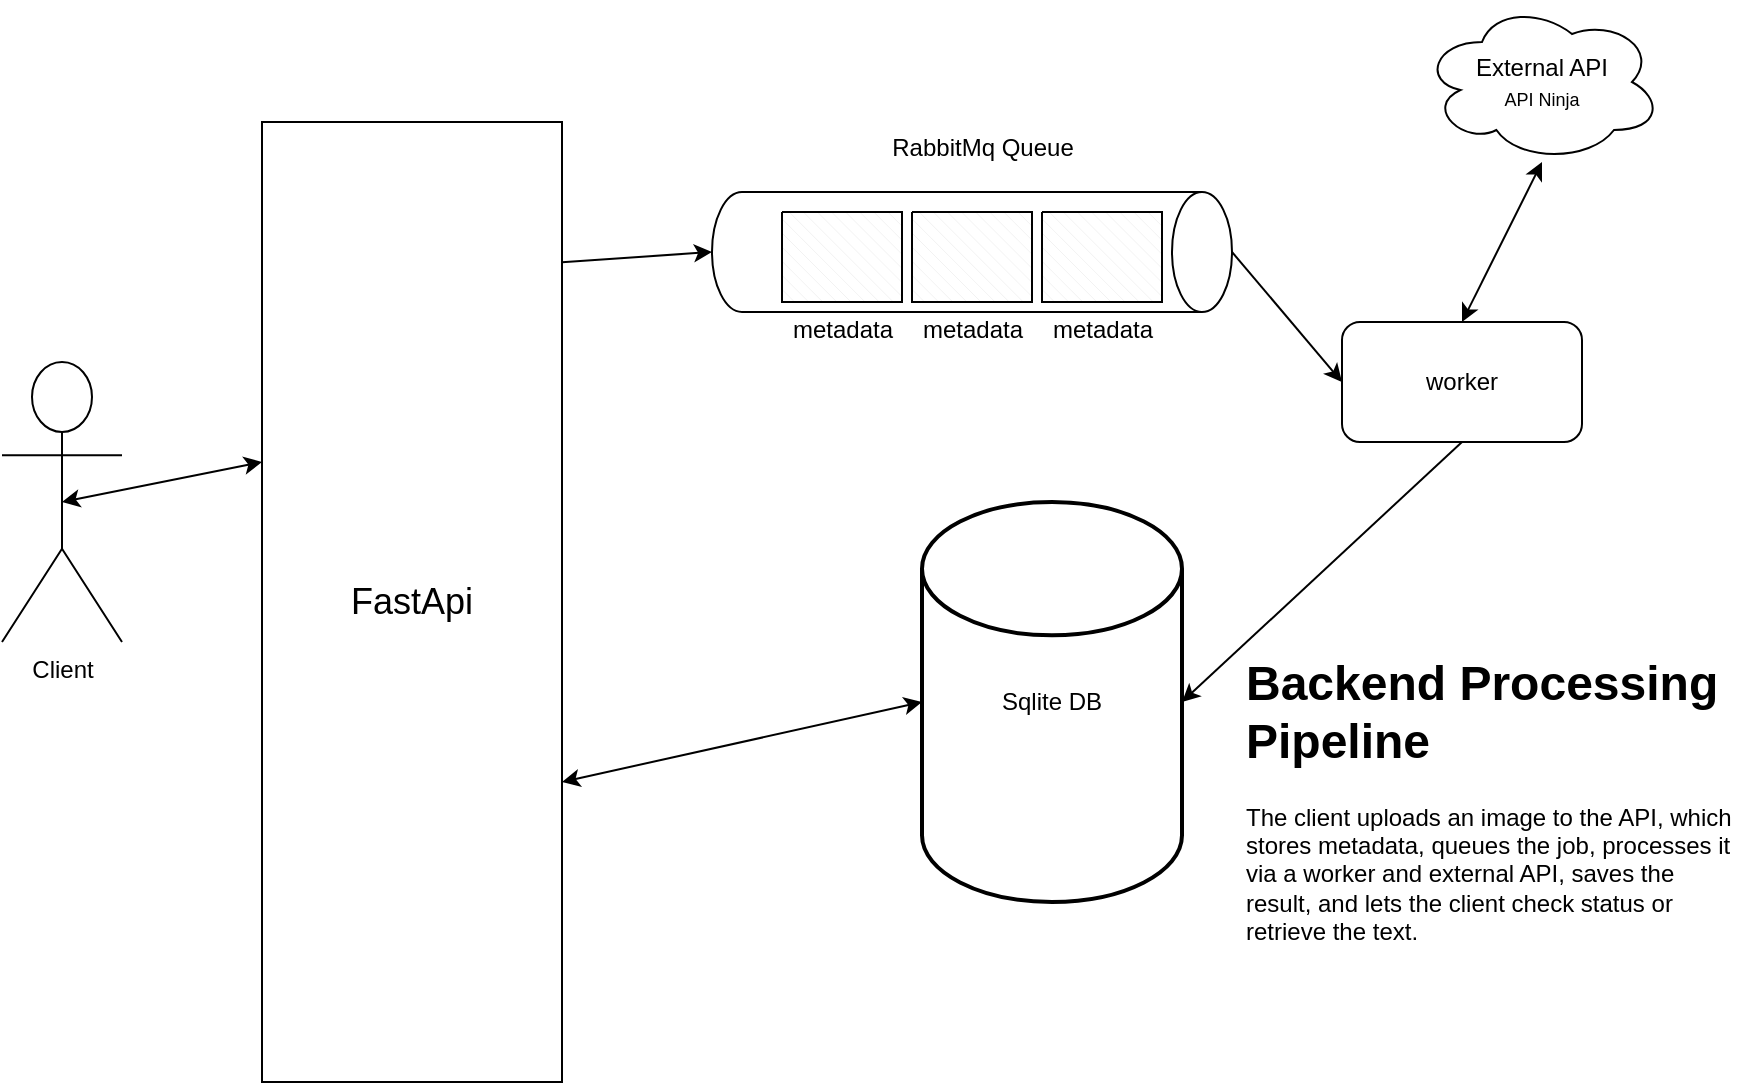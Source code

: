 <mxfile version="28.1.0">
  <diagram name="Page-1" id="79PcZR3fXg1IaNj6N5b1">
    <mxGraphModel dx="1042" dy="1412" grid="1" gridSize="10" guides="1" tooltips="1" connect="1" arrows="1" fold="1" page="1" pageScale="1" pageWidth="1100" pageHeight="850" math="0" shadow="0">
      <root>
        <mxCell id="0" />
        <mxCell id="1" parent="0" />
        <mxCell id="Jx81JYnvYl7TlkvAPp9E-1" value="Client" style="shape=umlActor;verticalLabelPosition=bottom;verticalAlign=top;html=1;outlineConnect=0;" vertex="1" parent="1">
          <mxGeometry x="10" y="160" width="60" height="140" as="geometry" />
        </mxCell>
        <mxCell id="Jx81JYnvYl7TlkvAPp9E-2" value="&lt;font style=&quot;font-size: 18px;&quot;&gt;FastApi&lt;/font&gt;" style="rounded=0;whiteSpace=wrap;html=1;" vertex="1" parent="1">
          <mxGeometry x="140" y="40" width="150" height="480" as="geometry" />
        </mxCell>
        <mxCell id="Jx81JYnvYl7TlkvAPp9E-3" value="Sqlite DB" style="strokeWidth=2;html=1;shape=mxgraph.flowchart.database;whiteSpace=wrap;" vertex="1" parent="1">
          <mxGeometry x="470" y="230" width="130" height="200" as="geometry" />
        </mxCell>
        <mxCell id="Jx81JYnvYl7TlkvAPp9E-4" value="" style="shape=cylinder3;whiteSpace=wrap;html=1;boundedLbl=1;backgroundOutline=1;size=15;rotation=90;" vertex="1" parent="1">
          <mxGeometry x="465" y="-25" width="60" height="260" as="geometry" />
        </mxCell>
        <mxCell id="Jx81JYnvYl7TlkvAPp9E-6" value="" style="endArrow=classic;html=1;rounded=0;entryX=0.5;entryY=1;entryDx=0;entryDy=0;entryPerimeter=0;exitX=1;exitY=0.146;exitDx=0;exitDy=0;exitPerimeter=0;" edge="1" parent="1" source="Jx81JYnvYl7TlkvAPp9E-2" target="Jx81JYnvYl7TlkvAPp9E-4">
          <mxGeometry width="50" height="50" relative="1" as="geometry">
            <mxPoint x="310" y="160" as="sourcePoint" />
            <mxPoint x="360" y="110" as="targetPoint" />
          </mxGeometry>
        </mxCell>
        <mxCell id="Jx81JYnvYl7TlkvAPp9E-8" value="metadata" style="verticalLabelPosition=bottom;verticalAlign=top;html=1;shape=mxgraph.basic.patternFillRect;fillStyle=diagRev;step=5;fillStrokeWidth=0.2;fillStrokeColor=#dddddd;" vertex="1" parent="1">
          <mxGeometry x="530" y="85" width="60" height="45" as="geometry" />
        </mxCell>
        <mxCell id="Jx81JYnvYl7TlkvAPp9E-9" value="metadata" style="verticalLabelPosition=bottom;verticalAlign=top;html=1;shape=mxgraph.basic.patternFillRect;fillStyle=diagRev;step=5;fillStrokeWidth=0.2;fillStrokeColor=#dddddd;" vertex="1" parent="1">
          <mxGeometry x="465" y="85" width="60" height="45" as="geometry" />
        </mxCell>
        <mxCell id="Jx81JYnvYl7TlkvAPp9E-10" value="metadata" style="verticalLabelPosition=bottom;verticalAlign=top;html=1;shape=mxgraph.basic.patternFillRect;fillStyle=diagRev;step=5;fillStrokeWidth=0.2;fillStrokeColor=#dddddd;" vertex="1" parent="1">
          <mxGeometry x="400" y="85" width="60" height="45" as="geometry" />
        </mxCell>
        <mxCell id="Jx81JYnvYl7TlkvAPp9E-11" value="worker" style="rounded=1;whiteSpace=wrap;html=1;" vertex="1" parent="1">
          <mxGeometry x="680" y="140" width="120" height="60" as="geometry" />
        </mxCell>
        <mxCell id="Jx81JYnvYl7TlkvAPp9E-12" value="" style="endArrow=classic;html=1;rounded=0;exitX=0.5;exitY=0;exitDx=0;exitDy=0;exitPerimeter=0;entryX=0;entryY=0.5;entryDx=0;entryDy=0;" edge="1" parent="1" source="Jx81JYnvYl7TlkvAPp9E-4" target="Jx81JYnvYl7TlkvAPp9E-11">
          <mxGeometry width="50" height="50" relative="1" as="geometry">
            <mxPoint x="630" y="150" as="sourcePoint" />
            <mxPoint x="680" y="100" as="targetPoint" />
          </mxGeometry>
        </mxCell>
        <mxCell id="Jx81JYnvYl7TlkvAPp9E-13" value="&lt;div&gt;External API&lt;/div&gt;&lt;font style=&quot;font-size: 9px;&quot;&gt;API Ninja&lt;/font&gt;" style="ellipse;shape=cloud;whiteSpace=wrap;html=1;" vertex="1" parent="1">
          <mxGeometry x="720" y="-20" width="120" height="80" as="geometry" />
        </mxCell>
        <mxCell id="Jx81JYnvYl7TlkvAPp9E-14" value="" style="endArrow=classic;startArrow=classic;html=1;rounded=0;exitX=0.5;exitY=0;exitDx=0;exitDy=0;" edge="1" parent="1" source="Jx81JYnvYl7TlkvAPp9E-11">
          <mxGeometry width="50" height="50" relative="1" as="geometry">
            <mxPoint x="730" y="110" as="sourcePoint" />
            <mxPoint x="780" y="60" as="targetPoint" />
          </mxGeometry>
        </mxCell>
        <mxCell id="Jx81JYnvYl7TlkvAPp9E-16" value="" style="endArrow=classic;html=1;rounded=0;exitX=0.5;exitY=1;exitDx=0;exitDy=0;entryX=1;entryY=0.5;entryDx=0;entryDy=0;entryPerimeter=0;" edge="1" parent="1" source="Jx81JYnvYl7TlkvAPp9E-11" target="Jx81JYnvYl7TlkvAPp9E-3">
          <mxGeometry width="50" height="50" relative="1" as="geometry">
            <mxPoint x="400" y="310" as="sourcePoint" />
            <mxPoint x="450" y="260" as="targetPoint" />
          </mxGeometry>
        </mxCell>
        <mxCell id="Jx81JYnvYl7TlkvAPp9E-17" value="RabbitMq Queue" style="text;html=1;align=center;verticalAlign=middle;resizable=0;points=[];autosize=1;strokeColor=none;fillColor=none;" vertex="1" parent="1">
          <mxGeometry x="445" y="38" width="110" height="30" as="geometry" />
        </mxCell>
        <mxCell id="Jx81JYnvYl7TlkvAPp9E-18" value="" style="endArrow=classic;startArrow=classic;html=1;rounded=0;exitX=0.5;exitY=0.5;exitDx=0;exitDy=0;exitPerimeter=0;" edge="1" parent="1" source="Jx81JYnvYl7TlkvAPp9E-1">
          <mxGeometry width="50" height="50" relative="1" as="geometry">
            <mxPoint x="90" y="260" as="sourcePoint" />
            <mxPoint x="140" y="210" as="targetPoint" />
          </mxGeometry>
        </mxCell>
        <mxCell id="Jx81JYnvYl7TlkvAPp9E-19" value="" style="endArrow=classic;startArrow=classic;html=1;rounded=0;entryX=0;entryY=0.5;entryDx=0;entryDy=0;entryPerimeter=0;" edge="1" parent="1" target="Jx81JYnvYl7TlkvAPp9E-3">
          <mxGeometry width="50" height="50" relative="1" as="geometry">
            <mxPoint x="290" y="370" as="sourcePoint" />
            <mxPoint x="340" y="320" as="targetPoint" />
          </mxGeometry>
        </mxCell>
        <mxCell id="Jx81JYnvYl7TlkvAPp9E-23" value="&lt;h1 style=&quot;margin-top: 0px;&quot;&gt;Backend Processing Pipeline&lt;/h1&gt;&lt;p&gt;The client uploads an image to the API, which stores metadata, queues the job, processes it via a worker and external API, saves the result, and lets the client check status or retrieve the text.&lt;/p&gt;" style="text;html=1;whiteSpace=wrap;overflow=hidden;rounded=0;" vertex="1" parent="1">
          <mxGeometry x="630" y="300" width="250" height="210" as="geometry" />
        </mxCell>
      </root>
    </mxGraphModel>
  </diagram>
</mxfile>
